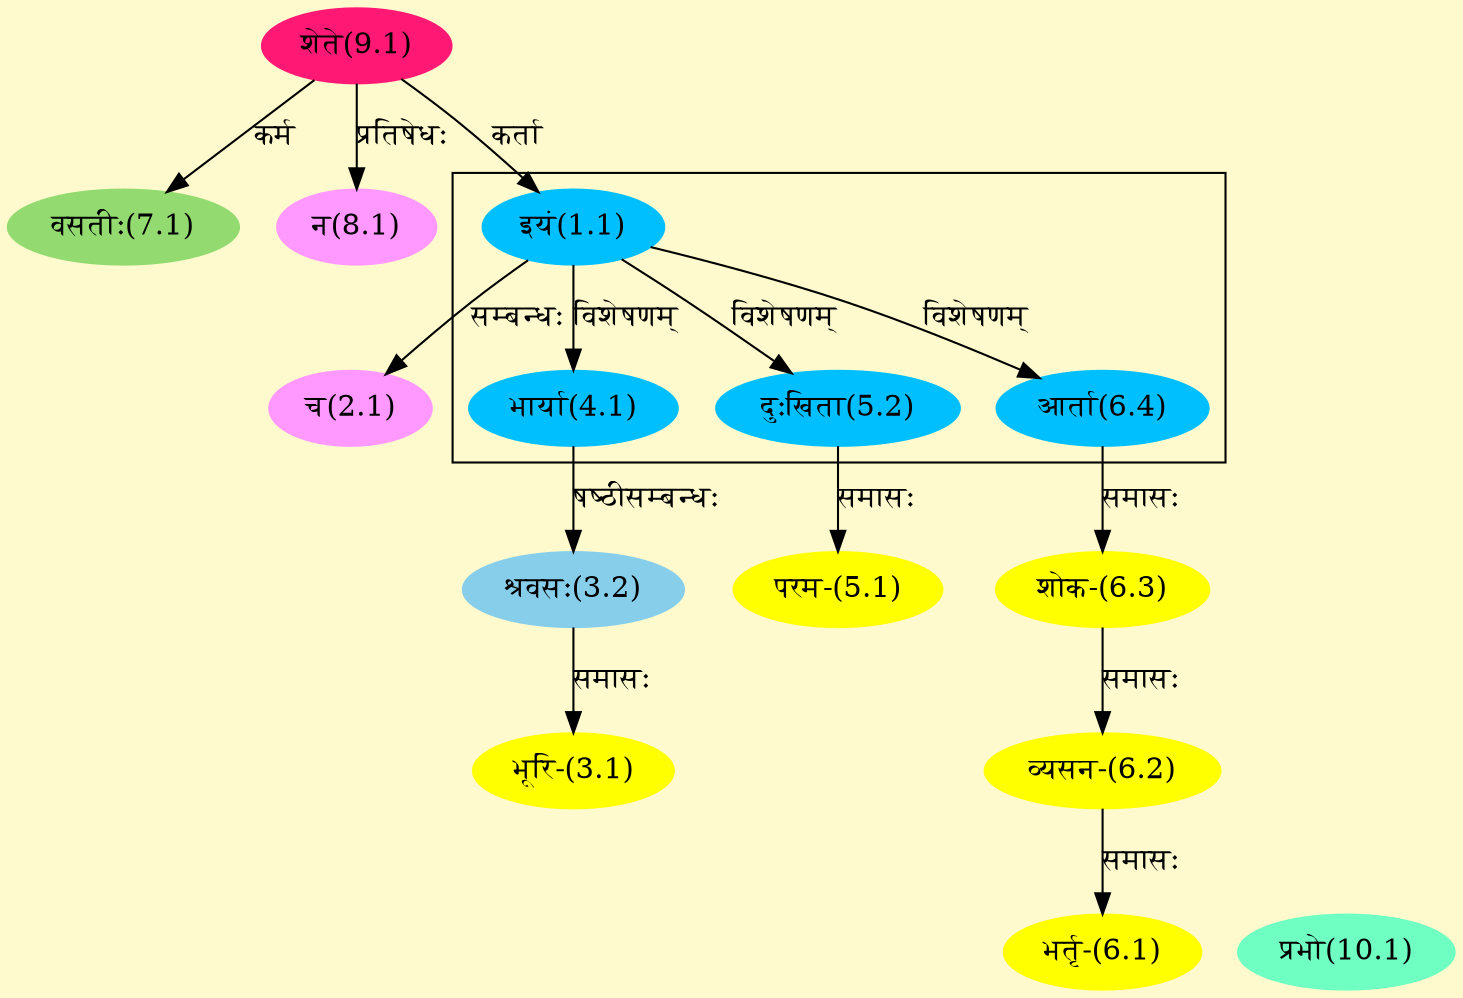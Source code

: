 digraph G{
rankdir=BT;
 compound=true;
 bgcolor="lemonchiffon1";

subgraph cluster_1{
Node4_1 [style=filled, color="#00BFFF" label = "भार्या(4.1)"]
Node1_1 [style=filled, color="#00BFFF" label = "इयं(1.1)"]
Node5_2 [style=filled, color="#00BFFF" label = "दुःखिता(5.2)"]
Node6_4 [style=filled, color="#00BFFF" label = "आर्ता(6.4)"]

}
Node1_1 [style=filled, color="#00BFFF" label = "इयं(1.1)"]
Node9_1 [style=filled, color="#FF1975" label = "शेते(9.1)"]
Node2_1 [style=filled, color="#FF99FF" label = "च(2.1)"]
Node3_1 [style=filled, color="#FFFF00" label = "भूरि-(3.1)"]
Node3_2 [style=filled, color="#87CEEB" label = "श्रवसः(3.2)"]
Node4_1 [style=filled, color="#00BFFF" label = "भार्या(4.1)"]
Node5_1 [style=filled, color="#FFFF00" label = "परम-(5.1)"]
Node5_2 [style=filled, color="#00BFFF" label = "दुःखिता(5.2)"]
Node6_1 [style=filled, color="#FFFF00" label = "भर्तृ-(6.1)"]
Node6_2 [style=filled, color="#FFFF00" label = "व्यसन-(6.2)"]
Node6_3 [style=filled, color="#FFFF00" label = "शोक-(6.3)"]
Node6_4 [style=filled, color="#00BFFF" label = "आर्ता(6.4)"]
Node7_1 [style=filled, color="#93DB70" label = "वसतीः(7.1)"]
Node8_1 [style=filled, color="#FF99FF" label = "न(8.1)"]
Node10_1 [style=filled, color="#6FFFC3" label = "प्रभो(10.1)"]
/* Start of Relations section */

Node1_1 -> Node9_1 [  label="कर्ता"  dir="back" ]
Node2_1 -> Node1_1 [  label="सम्बन्धः"  dir="back" ]
Node3_1 -> Node3_2 [  label="समासः"  dir="back" ]
Node3_2 -> Node4_1 [  label="षष्ठीसम्बन्धः"  dir="back" ]
Node4_1 -> Node1_1 [  label="विशेषणम्"  dir="back" ]
Node5_1 -> Node5_2 [  label="समासः"  dir="back" ]
Node5_2 -> Node1_1 [  label="विशेषणम्"  dir="back" ]
Node6_1 -> Node6_2 [  label="समासः"  dir="back" ]
Node6_2 -> Node6_3 [  label="समासः"  dir="back" ]
Node6_3 -> Node6_4 [  label="समासः"  dir="back" ]
Node6_4 -> Node1_1 [  label="विशेषणम्"  dir="back" ]
Node7_1 -> Node9_1 [  label="कर्म"  dir="back" ]
Node8_1 -> Node9_1 [  label="प्रतिषेधः"  dir="back" ]
}
